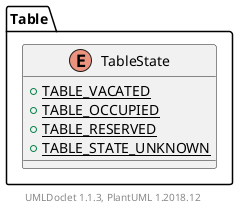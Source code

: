 @startuml

    enum Table.TableState {
        {static} +TABLE_VACATED
        {static} +TABLE_OCCUPIED
        {static} +TABLE_RESERVED
        {static} +TABLE_STATE_UNKNOWN
    }


    center footer UMLDoclet 1.1.3, PlantUML 1.2018.12
@enduml
